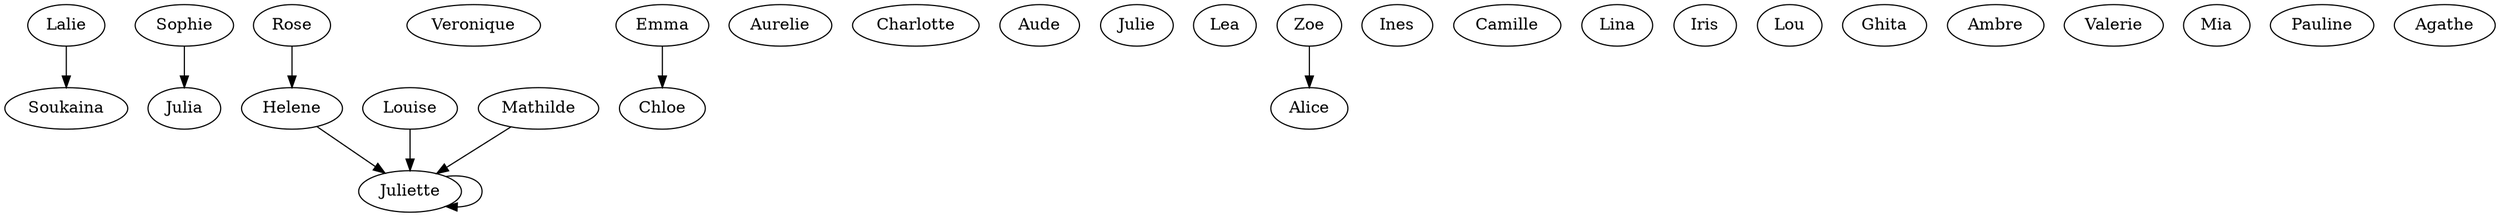 strict digraph G {
  Soukaina;
  Julia;
  Rose;
  Veronique;
  Emma;
  Aurelie;
  Lalie;
  Charlotte;
  Aude;
  Julie;
  Soukaina;
  Juliette;
  Lalie;
  Juliette;
  Lea;
  Sophie;
  Louise;
  Julia;
  Zoe;
  Ines;
  Juliette;
  Juliette;
  Camille;
  Mathilde;
  Aurelie;
  Aude;
  Helene;
  Lina;
  Veronique;
  Chloe;
  Soukaina;
  Louise;
  Veronique;
  Soukaina;
  Iris;
  Lou;
  Lou;
  Lou;
  Juliette;
  Ghita;
  Ines;
  Ines;
  Chloe;
  Ambre;
  Lina;
  Julia;
  Iris;
  Valerie;
  Helene;
  Ambre;
  Lalie;
  Veronique;
  Zoe;
  Sophie;
  Soukaina;
  Mia;
  Sophie;
  Rose;
  Mathilde;
  Aurelie;
  Louise;
  Emma;
  Charlotte;
  Alice;
  Pauline;
  Aude;
  Lalie;
  Aude;
  Agathe;
  Zoe;
  Juliette -> Juliette;
  Sophie -> Julia;
  Louise -> Juliette;
  Mathilde -> Juliette;
  Helene -> Juliette;
  Lalie -> Soukaina;
  Zoe -> Alice;
  Rose -> Helene;
  Emma -> Chloe;
}
